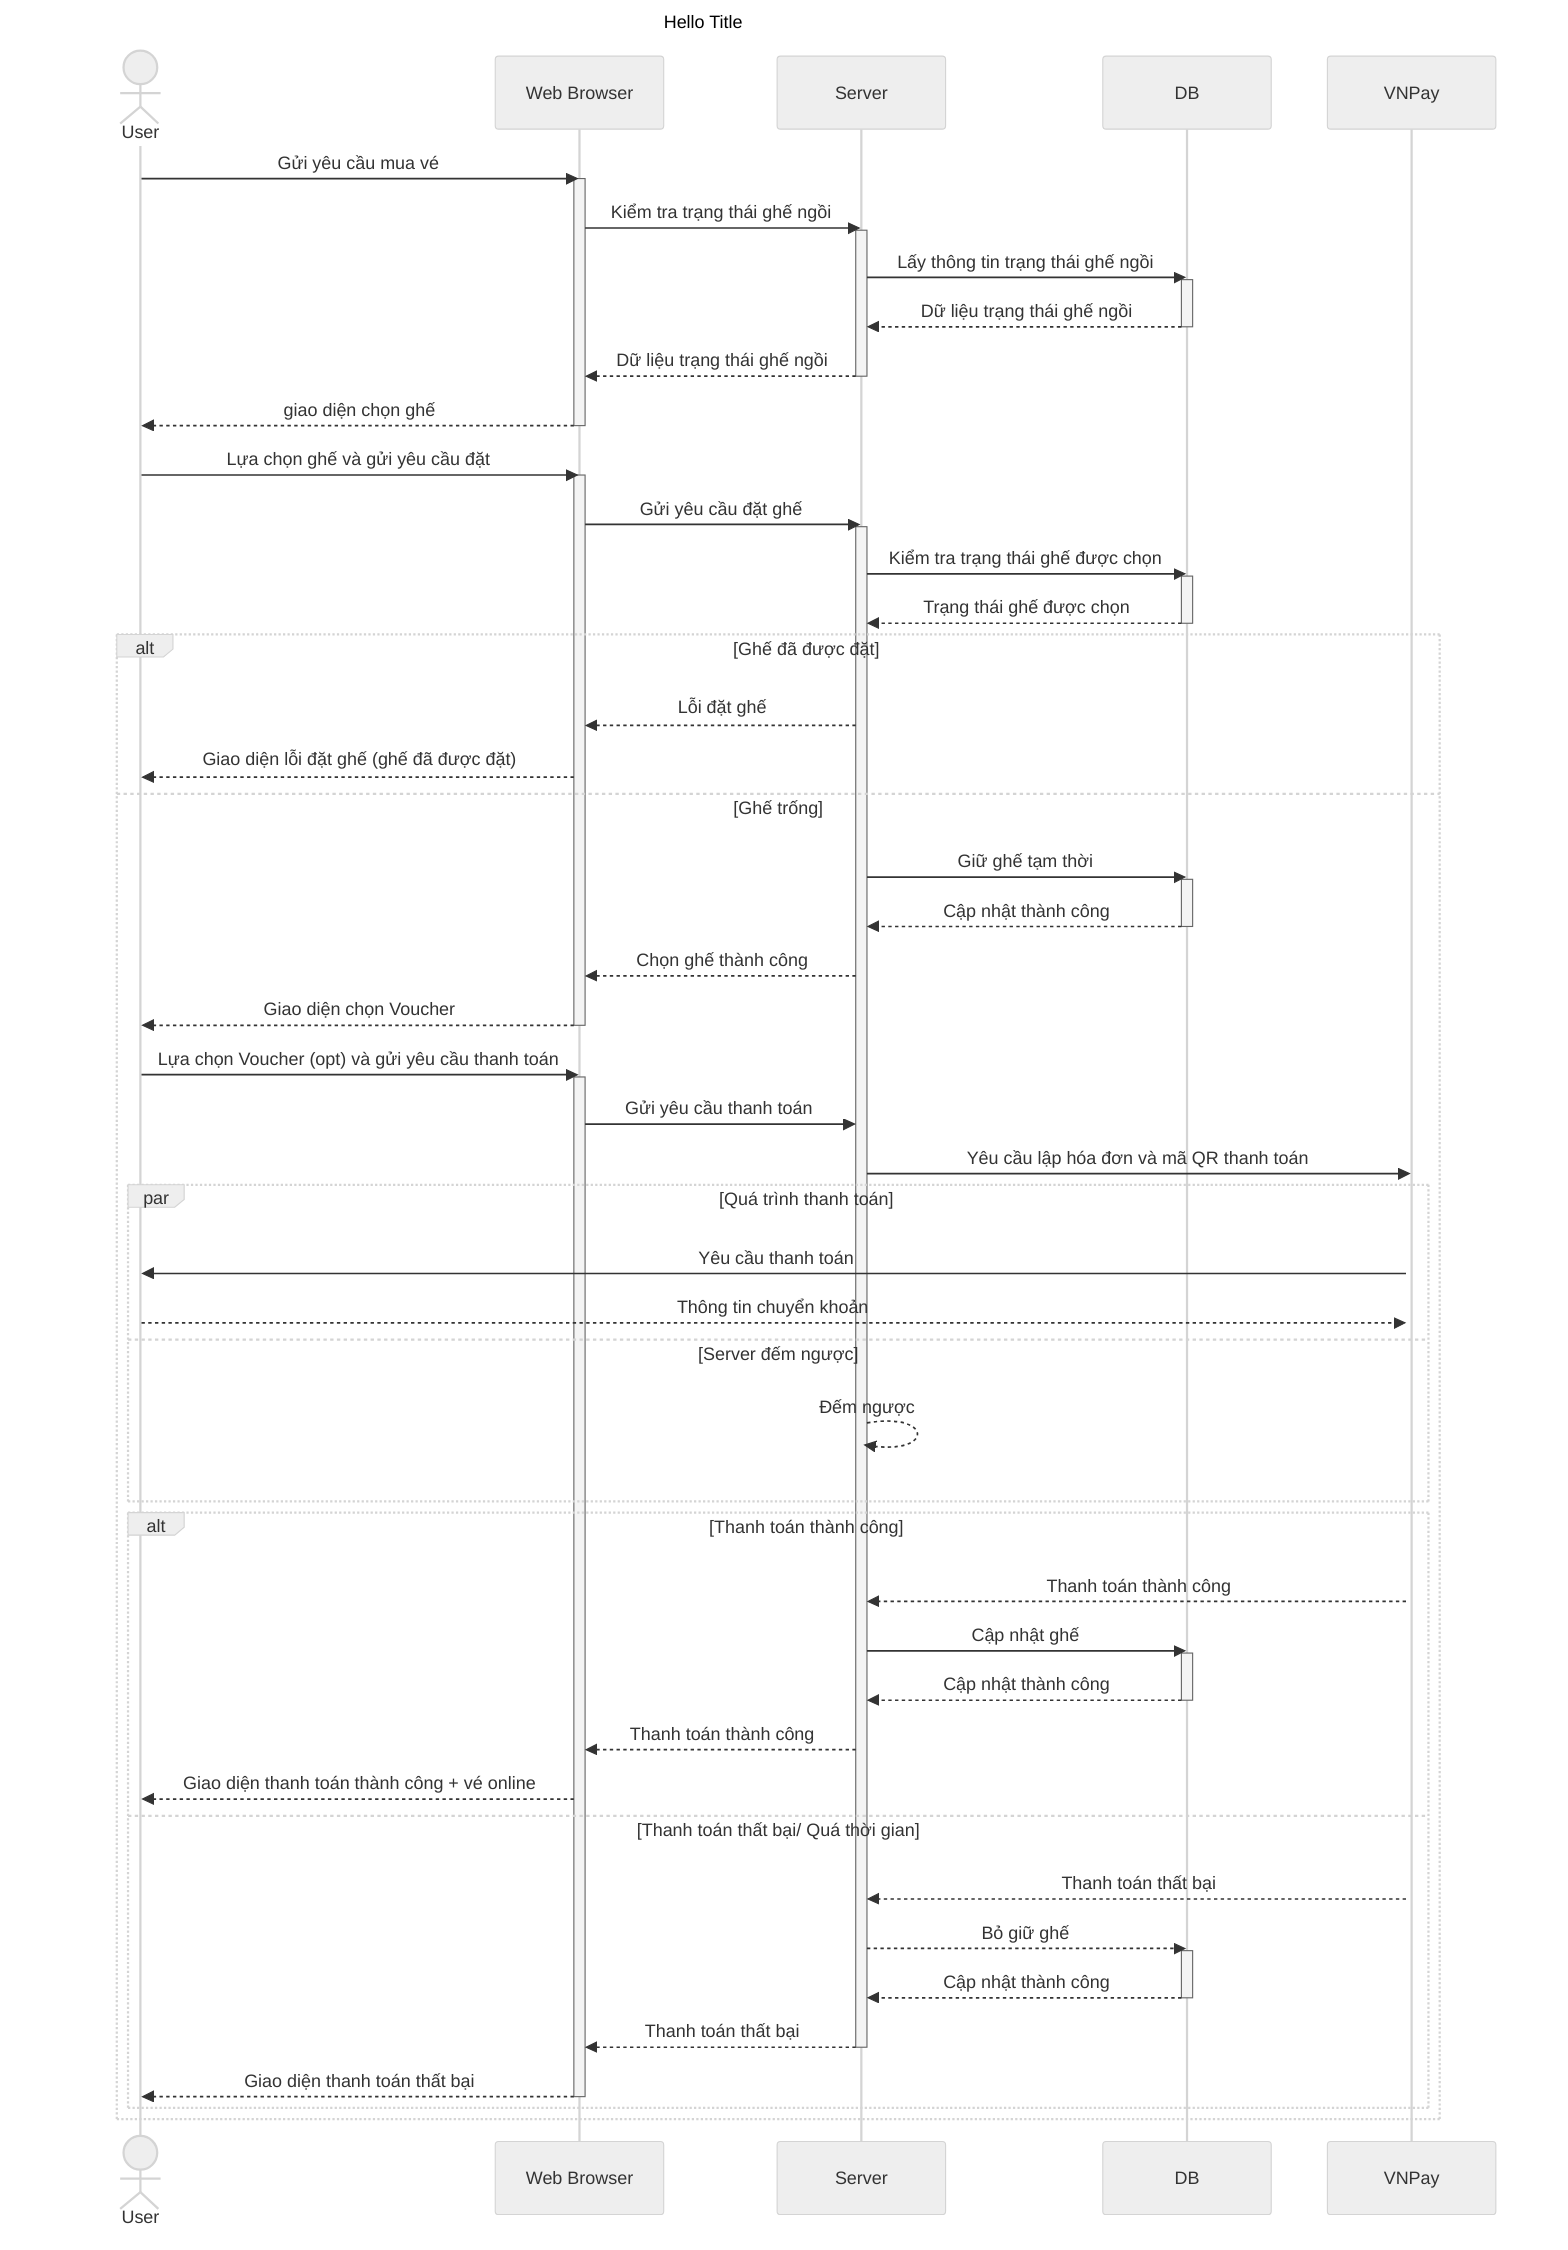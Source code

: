 ---
title: Hello Title
config:
  theme: "neutral"
---

sequenceDiagram
actor User
User ->> Web Browser: Gửi yêu cầu mua vé
activate Web Browser
Web Browser ->> Server: Kiểm tra trạng thái ghế ngồi
activate Server
Server ->> DB: Lấy thông tin trạng thái ghế ngồi
activate DB
DB -->> Server: Dữ liệu trạng thái ghế ngồi
deactivate DB
Server -->> Web Browser: Dữ liệu trạng thái ghế ngồi
deactivate Server
Web Browser -->> User: giao diện chọn ghế
deactivate Web Browser

    User ->> Web Browser: Lựa chọn ghế và gửi yêu cầu đặt
    activate Web Browser
    Web Browser ->> Server: Gửi yêu cầu đặt ghế
    activate Server
    Server ->> DB: Kiểm tra trạng thái ghế được chọn
    activate DB
    DB -->> Server: Trạng thái ghế được chọn
    deactivate DB

    alt Ghế đã được đặt
    Server -->> Web Browser: Lỗi đặt ghế
    Web Browser -->> User: Giao diện lỗi đặt ghế (ghế đã được đặt)

    else Ghế trống
        Server ->> DB: Giữ ghế tạm thời
        activate DB
        DB -->> Server: Cập nhật thành công
        deactivate DB
        Server -->> Web Browser: Chọn ghế thành công
        Web Browser -->> User: Giao diện chọn Voucher
        deactivate Web Browser
        User ->> Web Browser: Lựa chọn Voucher (opt) và gửi yêu cầu thanh toán
        activate Web Browser
        Web Browser ->> Server: Gửi yêu cầu thanh toán
        Server ->> VNPay: Yêu cầu lập hóa đơn và mã QR thanh toán
        activate VNPay
        par Quá trình thanh toán
            VNPay ->> User : Yêu cầu thanh toán
            User -->> VNPay : Thông tin chuyển khoản
        and Server đếm ngược
            Server -->> Server: Đếm ngược
        end

        alt Thanh toán thành công
            VNPay -->> Server: Thanh toán thành công
            Server ->> DB: Cập nhật ghế
            activate DB
            DB -->> Server: Cập nhật thành công
            deactivate DB
            Server -->> Web Browser: Thanh toán thành công
            Web Browser -->> User: Giao diện thanh toán thành công + vé online

        else Thanh toán thất bại/ Quá thời gian
            VNPay -->> Server: Thanh toán thất bại
            Server -->> DB: Bỏ giữ ghế
            activate DB
            DB -->> Server: Cập nhật thành công
            deactivate DB
            Server -->> Web Browser: Thanh toán thất bại
            deactivate Server
            Web Browser -->> User : Giao diện thanh toán thất bại
            deactivate Web Browser
        end
    end